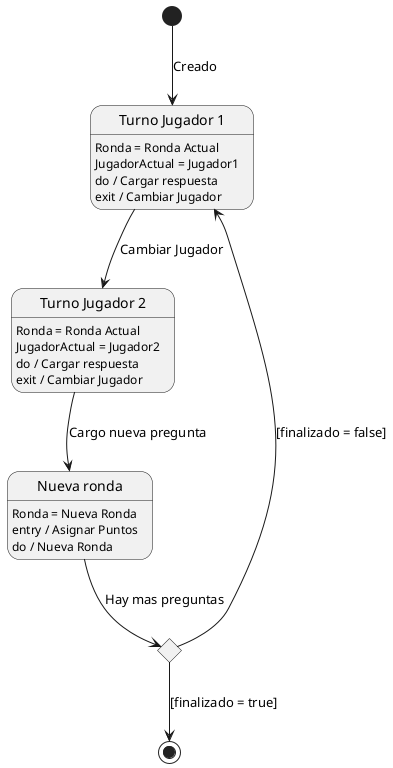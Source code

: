 @startuml

state "Turno Jugador 1" as Jugador1
state "Turno Jugador 2" as Jugador2
state "Nueva ronda" as Ronda
state c <<choice>>

[*] -down-> Jugador1: Creado
Jugador1: Ronda = Ronda Actual
Jugador1 : JugadorActual = Jugador1
Jugador1 : do / Cargar respuesta
Jugador1: exit / Cambiar Jugador

Jugador1 -down-> Jugador2: Cambiar Jugador
Jugador2: Ronda = Ronda Actual
Jugador2 : JugadorActual = Jugador2
Jugador2 : do / Cargar respuesta
Jugador2: exit / Cambiar Jugador

Jugador2 --> Ronda: Cargo nueva pregunta
Ronda: Ronda = Nueva Ronda
Ronda: entry / Asignar Puntos
Ronda: do / Nueva Ronda

Ronda --> c: Hay mas preguntas
c --> [*]: [finalizado = true]
c --> Jugador1: [finalizado = false] 

@enduml